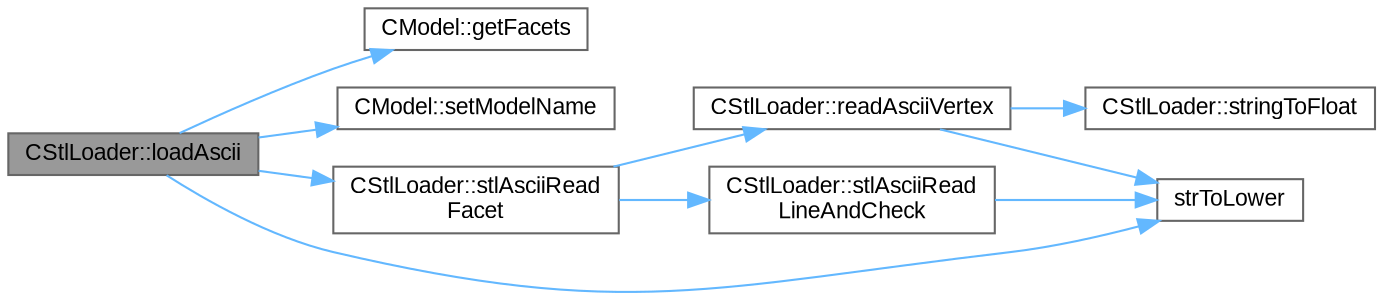 digraph "CStlLoader::loadAscii"
{
 // LATEX_PDF_SIZE
  bgcolor="transparent";
  edge [fontname=Arial,fontsize=11,labelfontname=Arial,labelfontsize=11];
  node [fontname=Arial,fontsize=11,shape=box,height=0.2,width=0.4];
  rankdir="LR";
  Node1 [id="Node000001",label="CStlLoader::loadAscii",height=0.2,width=0.4,color="gray40", fillcolor="grey60", style="filled", fontcolor="black",tooltip="Loads an ASCII STL file."];
  Node1 -> Node2 [id="edge1_Node000001_Node000002",color="steelblue1",style="solid",tooltip=" "];
  Node2 [id="Node000002",label="CModel::getFacets",height=0.2,width=0.4,color="grey40", fillcolor="white", style="filled",URL="$class_c_model.html#ae779298db1d5f9f84d21ac12618b02e3",tooltip="Gets the list of facets in the model."];
  Node1 -> Node3 [id="edge2_Node000001_Node000003",color="steelblue1",style="solid",tooltip=" "];
  Node3 [id="Node000003",label="CModel::setModelName",height=0.2,width=0.4,color="grey40", fillcolor="white", style="filled",URL="$class_c_model.html#a7928937a1a8bfda19e66e862f6ef7003",tooltip="Sets the name of the model."];
  Node1 -> Node4 [id="edge3_Node000001_Node000004",color="steelblue1",style="solid",tooltip=" "];
  Node4 [id="Node000004",label="CStlLoader::stlAsciiRead\lFacet",height=0.2,width=0.4,color="grey40", fillcolor="white", style="filled",URL="$class_c_stl_loader.html#a9213a5a4e9a059b7895bc544ec846a56",tooltip="Reads the triangle data from a facet in the ASCII STL file."];
  Node4 -> Node5 [id="edge4_Node000004_Node000005",color="steelblue1",style="solid",tooltip=" "];
  Node5 [id="Node000005",label="CStlLoader::readAsciiVertex",height=0.2,width=0.4,color="grey40", fillcolor="white", style="filled",URL="$class_c_stl_loader.html#abafc62a639fa04da0a423999d9f92b20",tooltip="Reads a vertex from an ASCII STL file."];
  Node5 -> Node6 [id="edge5_Node000005_Node000006",color="steelblue1",style="solid",tooltip=" "];
  Node6 [id="Node000006",label="CStlLoader::stringToFloat",height=0.2,width=0.4,color="grey40", fillcolor="white", style="filled",URL="$class_c_stl_loader.html#a62363527d7de7db3cbc28f09850c43ae",tooltip="Converts a string to a floating-point number."];
  Node5 -> Node7 [id="edge6_Node000005_Node000007",color="steelblue1",style="solid",tooltip=" "];
  Node7 [id="Node000007",label="strToLower",height=0.2,width=0.4,color="grey40", fillcolor="white", style="filled",URL="$common_8h.html#a95169468f308e9c662db968dd9a7833d",tooltip="Converts a container of characters to lowercase."];
  Node4 -> Node8 [id="edge7_Node000004_Node000008",color="steelblue1",style="solid",tooltip=" "];
  Node8 [id="Node000008",label="CStlLoader::stlAsciiRead\lLineAndCheck",height=0.2,width=0.4,color="grey40", fillcolor="white", style="filled",URL="$class_c_stl_loader.html#a37888f565ddb56db5dbb688dae066832",tooltip="Reads a line from the ASCII STL file and checks for expected content."];
  Node8 -> Node7 [id="edge8_Node000008_Node000007",color="steelblue1",style="solid",tooltip=" "];
  Node1 -> Node7 [id="edge9_Node000001_Node000007",color="steelblue1",style="solid",tooltip=" "];
}
